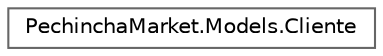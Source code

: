 digraph "Graphical Class Hierarchy"
{
 // LATEX_PDF_SIZE
  bgcolor="transparent";
  edge [fontname=Helvetica,fontsize=10,labelfontname=Helvetica,labelfontsize=10];
  node [fontname=Helvetica,fontsize=10,shape=box,height=0.2,width=0.4];
  rankdir="LR";
  Node0 [id="Node000000",label="PechinchaMarket.Models.Cliente",height=0.2,width=0.4,color="grey40", fillcolor="white", style="filled",URL="$class_pechincha_market_1_1_models_1_1_cliente.html",tooltip="Define a informação necessária do cliente da plataforma."];
}
